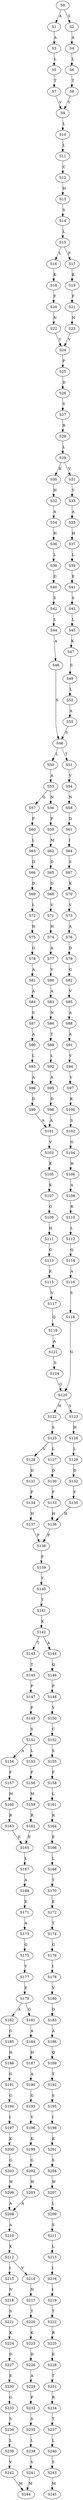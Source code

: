 strict digraph  {
	S0 -> S1 [ label = A ];
	S0 -> S2 [ label = S ];
	S1 -> S3 [ label = A ];
	S2 -> S4 [ label = A ];
	S3 -> S5 [ label = L ];
	S4 -> S6 [ label = L ];
	S5 -> S7 [ label = T ];
	S6 -> S8 [ label = T ];
	S7 -> S9 [ label = V ];
	S8 -> S9 [ label = V ];
	S9 -> S10 [ label = L ];
	S10 -> S11 [ label = L ];
	S11 -> S12 [ label = C ];
	S12 -> S13 [ label = H ];
	S13 -> S14 [ label = S ];
	S14 -> S15 [ label = L ];
	S15 -> S16 [ label = L ];
	S15 -> S17 [ label = F ];
	S16 -> S18 [ label = K ];
	S17 -> S19 [ label = K ];
	S18 -> S20 [ label = F ];
	S19 -> S21 [ label = F ];
	S20 -> S22 [ label = N ];
	S21 -> S23 [ label = N ];
	S22 -> S24 [ label = V ];
	S23 -> S24 [ label = V ];
	S24 -> S25 [ label = P ];
	S25 -> S26 [ label = D ];
	S26 -> S27 [ label = V ];
	S27 -> S28 [ label = R ];
	S28 -> S29 [ label = L ];
	S29 -> S30 [ label = K ];
	S29 -> S31 [ label = V ];
	S30 -> S32 [ label = H ];
	S31 -> S33 [ label = Y ];
	S32 -> S34 [ label = A ];
	S33 -> S35 [ label = A ];
	S34 -> S36 [ label = H ];
	S35 -> S37 [ label = H ];
	S36 -> S38 [ label = L ];
	S37 -> S39 [ label = L ];
	S38 -> S40 [ label = D ];
	S39 -> S41 [ label = E ];
	S40 -> S42 [ label = S ];
	S41 -> S43 [ label = S ];
	S42 -> S44 [ label = L ];
	S43 -> S45 [ label = L ];
	S44 -> S46 [ label = A ];
	S45 -> S47 [ label = K ];
	S46 -> S48 [ label = S ];
	S47 -> S49 [ label = S ];
	S48 -> S50 [ label = L ];
	S48 -> S51 [ label = T ];
	S49 -> S52 [ label = L ];
	S50 -> S53 [ label = A ];
	S51 -> S54 [ label = V ];
	S52 -> S55 [ label = A ];
	S53 -> S56 [ label = N ];
	S53 -> S57 [ label = G ];
	S54 -> S58 [ label = N ];
	S55 -> S48 [ label = S ];
	S56 -> S59 [ label = P ];
	S57 -> S60 [ label = P ];
	S58 -> S61 [ label = D ];
	S59 -> S62 [ label = M ];
	S60 -> S63 [ label = L ];
	S61 -> S64 [ label = I ];
	S62 -> S65 [ label = D ];
	S63 -> S66 [ label = D ];
	S64 -> S67 [ label = S ];
	S65 -> S68 [ label = D ];
	S66 -> S69 [ label = D ];
	S67 -> S70 [ label = K ];
	S68 -> S71 [ label = V ];
	S69 -> S72 [ label = L ];
	S70 -> S73 [ label = V ];
	S71 -> S74 [ label = H ];
	S72 -> S75 [ label = H ];
	S73 -> S76 [ label = A ];
	S74 -> S77 [ label = A ];
	S75 -> S78 [ label = G ];
	S76 -> S79 [ label = D ];
	S77 -> S80 [ label = V ];
	S78 -> S81 [ label = A ];
	S79 -> S82 [ label = G ];
	S80 -> S83 [ label = A ];
	S81 -> S84 [ label = A ];
	S82 -> S85 [ label = V ];
	S83 -> S86 [ label = N ];
	S84 -> S87 [ label = S ];
	S85 -> S88 [ label = A ];
	S86 -> S89 [ label = T ];
	S87 -> S90 [ label = A ];
	S88 -> S91 [ label = A ];
	S89 -> S92 [ label = L ];
	S90 -> S93 [ label = L ];
	S91 -> S94 [ label = V ];
	S92 -> S95 [ label = A ];
	S93 -> S96 [ label = A ];
	S94 -> S97 [ label = V ];
	S95 -> S98 [ label = D ];
	S96 -> S99 [ label = D ];
	S97 -> S100 [ label = K ];
	S98 -> S101 [ label = A ];
	S99 -> S101 [ label = A ];
	S100 -> S102 [ label = S ];
	S101 -> S103 [ label = V ];
	S102 -> S104 [ label = G ];
	S103 -> S105 [ label = K ];
	S104 -> S106 [ label = H ];
	S105 -> S107 [ label = K ];
	S106 -> S108 [ label = A ];
	S107 -> S109 [ label = G ];
	S108 -> S110 [ label = R ];
	S109 -> S111 [ label = H ];
	S110 -> S112 [ label = L ];
	S111 -> S113 [ label = G ];
	S112 -> S114 [ label = Q ];
	S113 -> S115 [ label = K ];
	S114 -> S116 [ label = A ];
	S115 -> S117 [ label = V ];
	S116 -> S118 [ label = S ];
	S117 -> S119 [ label = Q ];
	S118 -> S120 [ label = G ];
	S119 -> S121 [ label = A ];
	S120 -> S122 [ label = H ];
	S120 -> S123 [ label = S ];
	S121 -> S124 [ label = S ];
	S122 -> S125 [ label = S ];
	S123 -> S126 [ label = H ];
	S124 -> S120 [ label = G ];
	S125 -> S127 [ label = L ];
	S125 -> S128 [ label = V ];
	S126 -> S129 [ label = L ];
	S127 -> S130 [ label = D ];
	S128 -> S131 [ label = D ];
	S129 -> S132 [ label = D ];
	S130 -> S133 [ label = F ];
	S131 -> S134 [ label = F ];
	S132 -> S135 [ label = F ];
	S133 -> S136 [ label = H ];
	S134 -> S137 [ label = H ];
	S135 -> S136 [ label = H ];
	S136 -> S138 [ label = P ];
	S137 -> S138 [ label = P ];
	S138 -> S139 [ label = F ];
	S139 -> S140 [ label = Y ];
	S140 -> S141 [ label = T ];
	S141 -> S142 [ label = K ];
	S142 -> S143 [ label = T ];
	S142 -> S144 [ label = A ];
	S143 -> S145 [ label = T ];
	S144 -> S146 [ label = Q ];
	S145 -> S147 [ label = P ];
	S146 -> S148 [ label = P ];
	S147 -> S149 [ label = F ];
	S148 -> S150 [ label = Y ];
	S149 -> S151 [ label = S ];
	S150 -> S152 [ label = C ];
	S151 -> S153 [ label = L ];
	S151 -> S154 [ label = A ];
	S152 -> S155 [ label = S ];
	S153 -> S156 [ label = F ];
	S154 -> S157 [ label = F ];
	S155 -> S158 [ label = F ];
	S156 -> S159 [ label = M ];
	S157 -> S160 [ label = M ];
	S158 -> S161 [ label = L ];
	S159 -> S162 [ label = R ];
	S160 -> S163 [ label = R ];
	S161 -> S164 [ label = R ];
	S162 -> S165 [ label = E ];
	S163 -> S165 [ label = E ];
	S164 -> S166 [ label = E ];
	S165 -> S167 [ label = L ];
	S166 -> S168 [ label = L ];
	S167 -> S169 [ label = A ];
	S168 -> S170 [ label = T ];
	S169 -> S171 [ label = E ];
	S170 -> S172 [ label = E ];
	S171 -> S173 [ label = A ];
	S172 -> S174 [ label = T ];
	S173 -> S175 [ label = G ];
	S174 -> S176 [ label = G ];
	S175 -> S177 [ label = Y ];
	S176 -> S178 [ label = I ];
	S177 -> S179 [ label = E ];
	S178 -> S180 [ label = V ];
	S179 -> S181 [ label = G ];
	S179 -> S182 [ label = A ];
	S180 -> S183 [ label = D ];
	S181 -> S184 [ label = A ];
	S182 -> S185 [ label = G ];
	S183 -> S186 [ label = A ];
	S184 -> S187 [ label = H ];
	S185 -> S188 [ label = H ];
	S186 -> S189 [ label = Q ];
	S187 -> S190 [ label = A ];
	S188 -> S191 [ label = G ];
	S189 -> S192 [ label = T ];
	S190 -> S193 [ label = G ];
	S191 -> S194 [ label = G ];
	S192 -> S195 [ label = S ];
	S193 -> S196 [ label = V ];
	S194 -> S197 [ label = I ];
	S195 -> S198 [ label = I ];
	S196 -> S199 [ label = K ];
	S197 -> S200 [ label = K ];
	S198 -> S201 [ label = K ];
	S199 -> S202 [ label = G ];
	S200 -> S203 [ label = G ];
	S201 -> S204 [ label = S ];
	S202 -> S205 [ label = W ];
	S203 -> S206 [ label = W ];
	S204 -> S207 [ label = W ];
	S205 -> S208 [ label = A ];
	S206 -> S208 [ label = A ];
	S207 -> S209 [ label = L ];
	S208 -> S210 [ label = A ];
	S209 -> S211 [ label = S ];
	S210 -> S212 [ label = K ];
	S211 -> S213 [ label = L ];
	S212 -> S214 [ label = V ];
	S212 -> S215 [ label = I ];
	S213 -> S216 [ label = I ];
	S214 -> S217 [ label = N ];
	S215 -> S218 [ label = N ];
	S216 -> S219 [ label = I ];
	S217 -> S220 [ label = T ];
	S218 -> S221 [ label = S ];
	S219 -> S222 [ label = T ];
	S220 -> S223 [ label = K ];
	S221 -> S224 [ label = K ];
	S222 -> S225 [ label = R ];
	S223 -> S226 [ label = D ];
	S224 -> S227 [ label = D ];
	S225 -> S228 [ label = E ];
	S226 -> S229 [ label = A ];
	S227 -> S230 [ label = E ];
	S228 -> S231 [ label = T ];
	S229 -> S232 [ label = P ];
	S230 -> S233 [ label = G ];
	S231 -> S234 [ label = R ];
	S232 -> S235 [ label = S ];
	S233 -> S236 [ label = S ];
	S234 -> S237 [ label = T ];
	S235 -> S238 [ label = L ];
	S236 -> S239 [ label = L ];
	S237 -> S240 [ label = L ];
	S238 -> S241 [ label = V ];
	S239 -> S242 [ label = V ];
	S240 -> S243 [ label = S ];
	S241 -> S244 [ label = M ];
	S242 -> S244 [ label = M ];
	S243 -> S245 [ label = M ];
}
